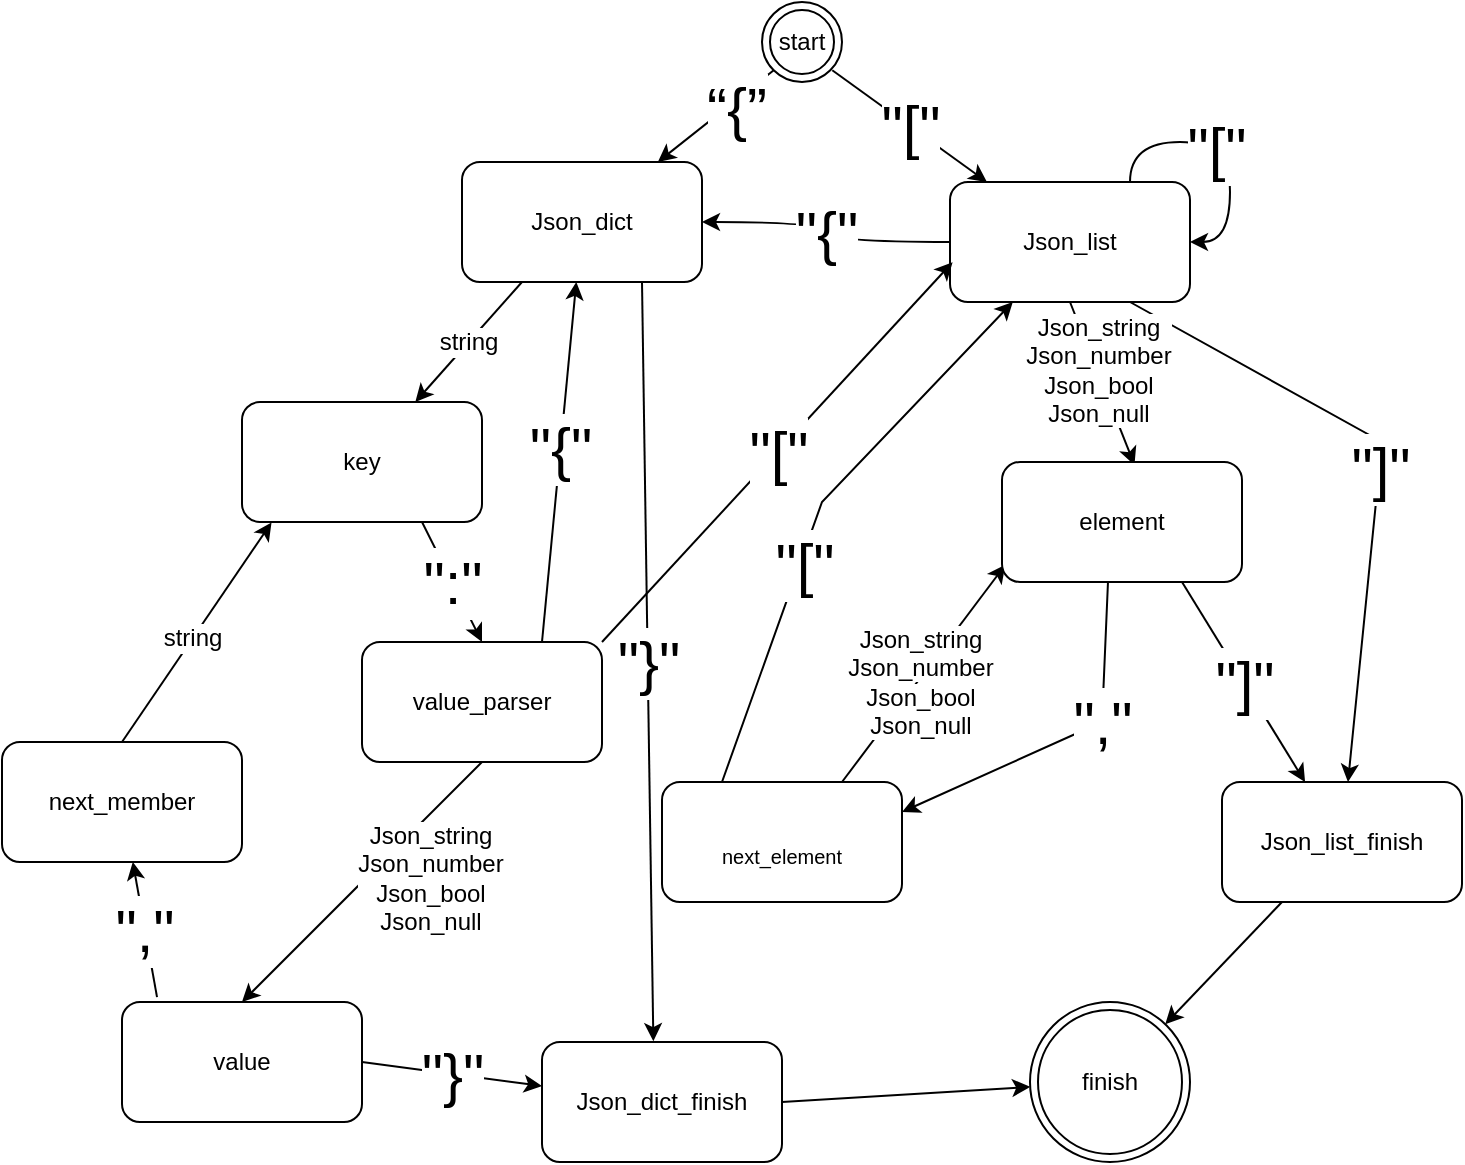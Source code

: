 <mxfile version="15.3.1" type="device"><diagram id="kPMX3VZANtVKe8OwCR3A" name="第 1 页"><mxGraphModel dx="1221" dy="644" grid="1" gridSize="10" guides="1" tooltips="1" connect="1" arrows="1" fold="1" page="1" pageScale="1" pageWidth="827" pageHeight="1169" math="0" shadow="0"><root><mxCell id="0"/><mxCell id="1" parent="0"/><mxCell id="mv2lGQ4E8xEfi6vMI2wv-10" value="&quot;[&quot;" style="edgeStyle=none;rounded=0;orthogonalLoop=1;jettySize=auto;html=1;exitX=1;exitY=1;exitDx=0;exitDy=0;jumpSize=14;jumpStyle=none;horizontal=1;fontStyle=0;fontSize=30;" edge="1" parent="1" target="mv2lGQ4E8xEfi6vMI2wv-8"><mxGeometry relative="1" as="geometry"><mxPoint x="445.142" y="194.142" as="sourcePoint"/><mxPoint x="521" y="240" as="targetPoint"/></mxGeometry></mxCell><mxCell id="mv2lGQ4E8xEfi6vMI2wv-12" style="edgeStyle=none;rounded=0;orthogonalLoop=1;jettySize=auto;html=1;exitX=0;exitY=1;exitDx=0;exitDy=0;fontSize=16;" edge="1" parent="1" source="mv2lGQ4E8xEfi6vMI2wv-1" target="mv2lGQ4E8xEfi6vMI2wv-7"><mxGeometry relative="1" as="geometry"/></mxCell><mxCell id="mv2lGQ4E8xEfi6vMI2wv-13" value="“{”" style="edgeLabel;html=1;align=center;verticalAlign=middle;resizable=0;points=[];fontSize=30;" vertex="1" connectable="0" parent="mv2lGQ4E8xEfi6vMI2wv-12"><mxGeometry x="-0.289" y="3" relative="1" as="geometry"><mxPoint as="offset"/></mxGeometry></mxCell><mxCell id="mv2lGQ4E8xEfi6vMI2wv-1" value="start" style="ellipse;shape=doubleEllipse;whiteSpace=wrap;html=1;aspect=fixed;" vertex="1" parent="1"><mxGeometry x="410" y="160" width="40" height="40" as="geometry"/></mxCell><mxCell id="mv2lGQ4E8xEfi6vMI2wv-15" value="string" style="edgeStyle=none;rounded=0;jumpStyle=none;jumpSize=14;orthogonalLoop=1;jettySize=auto;html=1;exitX=0.25;exitY=1;exitDx=0;exitDy=0;fontSize=12;strokeWidth=1;" edge="1" parent="1" source="mv2lGQ4E8xEfi6vMI2wv-7" target="mv2lGQ4E8xEfi6vMI2wv-14"><mxGeometry relative="1" as="geometry"/></mxCell><mxCell id="mv2lGQ4E8xEfi6vMI2wv-33" value="&quot;}&quot;" style="edgeStyle=none;rounded=0;jumpStyle=none;jumpSize=14;orthogonalLoop=1;jettySize=auto;html=1;exitX=0.75;exitY=1;exitDx=0;exitDy=0;entryX=0.464;entryY=-0.007;entryDx=0;entryDy=0;entryPerimeter=0;fontSize=30;strokeWidth=1;" edge="1" parent="1" source="mv2lGQ4E8xEfi6vMI2wv-7" target="mv2lGQ4E8xEfi6vMI2wv-31"><mxGeometry relative="1" as="geometry"/></mxCell><mxCell id="mv2lGQ4E8xEfi6vMI2wv-7" value="Json_dict" style="rounded=1;whiteSpace=wrap;html=1;" vertex="1" parent="1"><mxGeometry x="260" y="240" width="120" height="60" as="geometry"/></mxCell><mxCell id="mv2lGQ4E8xEfi6vMI2wv-38" value="&quot;{&quot;" style="edgeStyle=orthogonalEdgeStyle;curved=1;rounded=0;jumpStyle=none;jumpSize=14;orthogonalLoop=1;jettySize=auto;html=1;exitX=0;exitY=0.5;exitDx=0;exitDy=0;entryX=1;entryY=0.5;entryDx=0;entryDy=0;fontSize=30;strokeWidth=1;" edge="1" parent="1" source="mv2lGQ4E8xEfi6vMI2wv-8" target="mv2lGQ4E8xEfi6vMI2wv-7"><mxGeometry relative="1" as="geometry"/></mxCell><mxCell id="mv2lGQ4E8xEfi6vMI2wv-43" value="&quot;]&quot;" style="edgeStyle=none;rounded=0;jumpStyle=none;jumpSize=14;orthogonalLoop=1;jettySize=auto;html=1;exitX=0.75;exitY=1;exitDx=0;exitDy=0;fontSize=30;strokeWidth=1;" edge="1" parent="1" source="mv2lGQ4E8xEfi6vMI2wv-8" target="mv2lGQ4E8xEfi6vMI2wv-42"><mxGeometry relative="1" as="geometry"><Array as="points"><mxPoint x="720" y="380"/></Array></mxGeometry></mxCell><mxCell id="mv2lGQ4E8xEfi6vMI2wv-48" style="edgeStyle=none;rounded=0;jumpStyle=none;jumpSize=14;orthogonalLoop=1;jettySize=auto;html=1;exitX=0.5;exitY=1;exitDx=0;exitDy=0;entryX=0.552;entryY=0.025;entryDx=0;entryDy=0;entryPerimeter=0;fontSize=12;strokeWidth=1;" edge="1" parent="1" source="mv2lGQ4E8xEfi6vMI2wv-8" target="mv2lGQ4E8xEfi6vMI2wv-39"><mxGeometry relative="1" as="geometry"/></mxCell><mxCell id="mv2lGQ4E8xEfi6vMI2wv-49" value="Json_string&lt;br&gt;Json_number&lt;br&gt;Json_bool&lt;br&gt;Json_null" style="edgeLabel;html=1;align=center;verticalAlign=middle;resizable=0;points=[];fontSize=12;" vertex="1" connectable="0" parent="mv2lGQ4E8xEfi6vMI2wv-48"><mxGeometry x="-0.165" relative="1" as="geometry"><mxPoint as="offset"/></mxGeometry></mxCell><mxCell id="mv2lGQ4E8xEfi6vMI2wv-8" value="Json_list" style="rounded=1;whiteSpace=wrap;html=1;" vertex="1" parent="1"><mxGeometry x="504" y="250" width="120" height="60" as="geometry"/></mxCell><mxCell id="mv2lGQ4E8xEfi6vMI2wv-17" value="&quot;:&quot;" style="edgeStyle=none;rounded=0;jumpStyle=none;jumpSize=14;orthogonalLoop=1;jettySize=auto;html=1;exitX=0.75;exitY=1;exitDx=0;exitDy=0;entryX=0.5;entryY=0;entryDx=0;entryDy=0;fontSize=30;strokeWidth=1;" edge="1" parent="1" source="mv2lGQ4E8xEfi6vMI2wv-14" target="mv2lGQ4E8xEfi6vMI2wv-16"><mxGeometry relative="1" as="geometry"/></mxCell><mxCell id="mv2lGQ4E8xEfi6vMI2wv-14" value="key" style="rounded=1;whiteSpace=wrap;html=1;fontSize=12;align=center;" vertex="1" parent="1"><mxGeometry x="150" y="360" width="120" height="60" as="geometry"/></mxCell><mxCell id="mv2lGQ4E8xEfi6vMI2wv-18" style="edgeStyle=none;rounded=0;jumpStyle=none;jumpSize=14;orthogonalLoop=1;jettySize=auto;html=1;exitX=0.75;exitY=0;exitDx=0;exitDy=0;fontSize=30;strokeWidth=1;" edge="1" parent="1" source="mv2lGQ4E8xEfi6vMI2wv-16" target="mv2lGQ4E8xEfi6vMI2wv-7"><mxGeometry relative="1" as="geometry"/></mxCell><mxCell id="mv2lGQ4E8xEfi6vMI2wv-19" value="&quot;{&quot;" style="edgeLabel;html=1;align=center;verticalAlign=middle;resizable=0;points=[];fontSize=30;" vertex="1" connectable="0" parent="mv2lGQ4E8xEfi6vMI2wv-18"><mxGeometry x="0.086" y="1" relative="1" as="geometry"><mxPoint as="offset"/></mxGeometry></mxCell><mxCell id="mv2lGQ4E8xEfi6vMI2wv-23" style="edgeStyle=none;rounded=0;jumpStyle=none;jumpSize=14;orthogonalLoop=1;jettySize=auto;html=1;exitX=0.5;exitY=1;exitDx=0;exitDy=0;entryX=0.5;entryY=0;entryDx=0;entryDy=0;fontSize=12;strokeWidth=1;" edge="1" parent="1" source="mv2lGQ4E8xEfi6vMI2wv-16" target="mv2lGQ4E8xEfi6vMI2wv-22"><mxGeometry relative="1" as="geometry"/></mxCell><mxCell id="mv2lGQ4E8xEfi6vMI2wv-24" value="Json_string&lt;br&gt;Json_number&lt;br&gt;Json_bool&lt;br&gt;Json_null" style="edgeLabel;html=1;align=center;verticalAlign=middle;resizable=0;points=[];fontSize=12;" vertex="1" connectable="0" parent="mv2lGQ4E8xEfi6vMI2wv-23"><mxGeometry x="-0.564" y="-1" relative="1" as="geometry"><mxPoint x="1" y="32" as="offset"/></mxGeometry></mxCell><mxCell id="mv2lGQ4E8xEfi6vMI2wv-25" value="&quot;[&quot;" style="edgeStyle=none;rounded=0;jumpStyle=none;jumpSize=14;orthogonalLoop=1;jettySize=auto;html=1;exitX=1;exitY=0;exitDx=0;exitDy=0;entryX=0.011;entryY=0.668;entryDx=0;entryDy=0;entryPerimeter=0;fontSize=30;strokeWidth=1;" edge="1" parent="1" source="mv2lGQ4E8xEfi6vMI2wv-16" target="mv2lGQ4E8xEfi6vMI2wv-8"><mxGeometry relative="1" as="geometry"/></mxCell><mxCell id="mv2lGQ4E8xEfi6vMI2wv-16" value="value_parser" style="rounded=1;whiteSpace=wrap;html=1;fontSize=12;align=center;" vertex="1" parent="1"><mxGeometry x="210" y="480" width="120" height="60" as="geometry"/></mxCell><mxCell id="mv2lGQ4E8xEfi6vMI2wv-27" value="&quot;,&quot;" style="edgeStyle=none;rounded=0;jumpStyle=none;jumpSize=14;orthogonalLoop=1;jettySize=auto;html=1;fontSize=30;strokeWidth=1;exitX=0.146;exitY=-0.041;exitDx=0;exitDy=0;exitPerimeter=0;" edge="1" parent="1" source="mv2lGQ4E8xEfi6vMI2wv-22" target="mv2lGQ4E8xEfi6vMI2wv-28"><mxGeometry relative="1" as="geometry"><mxPoint x="140" y="670" as="sourcePoint"/><mxPoint x="180.0" y="790" as="targetPoint"/></mxGeometry></mxCell><mxCell id="mv2lGQ4E8xEfi6vMI2wv-32" value="&quot;}&quot;" style="edgeStyle=none;rounded=0;jumpStyle=none;jumpSize=14;orthogonalLoop=1;jettySize=auto;html=1;exitX=1;exitY=0.5;exitDx=0;exitDy=0;fontSize=30;strokeWidth=1;" edge="1" parent="1" source="mv2lGQ4E8xEfi6vMI2wv-22" target="mv2lGQ4E8xEfi6vMI2wv-31"><mxGeometry relative="1" as="geometry"/></mxCell><mxCell id="mv2lGQ4E8xEfi6vMI2wv-22" value="value" style="rounded=1;whiteSpace=wrap;html=1;fontSize=12;align=center;" vertex="1" parent="1"><mxGeometry x="90" y="660" width="120" height="60" as="geometry"/></mxCell><mxCell id="mv2lGQ4E8xEfi6vMI2wv-29" style="edgeStyle=none;rounded=0;jumpStyle=none;jumpSize=14;orthogonalLoop=1;jettySize=auto;html=1;exitX=0.5;exitY=0;exitDx=0;exitDy=0;entryX=0.123;entryY=1.004;entryDx=0;entryDy=0;entryPerimeter=0;fontSize=12;strokeWidth=1;" edge="1" parent="1" source="mv2lGQ4E8xEfi6vMI2wv-28" target="mv2lGQ4E8xEfi6vMI2wv-14"><mxGeometry relative="1" as="geometry"/></mxCell><mxCell id="mv2lGQ4E8xEfi6vMI2wv-30" value="string" style="edgeLabel;html=1;align=center;verticalAlign=middle;resizable=0;points=[];fontSize=12;" vertex="1" connectable="0" parent="mv2lGQ4E8xEfi6vMI2wv-29"><mxGeometry x="-0.062" y="1" relative="1" as="geometry"><mxPoint as="offset"/></mxGeometry></mxCell><mxCell id="mv2lGQ4E8xEfi6vMI2wv-28" value="next_member" style="rounded=1;whiteSpace=wrap;html=1;fontSize=12;align=center;" vertex="1" parent="1"><mxGeometry x="30" y="530" width="120" height="60" as="geometry"/></mxCell><mxCell id="mv2lGQ4E8xEfi6vMI2wv-54" style="edgeStyle=none;rounded=0;jumpStyle=none;jumpSize=14;orthogonalLoop=1;jettySize=auto;html=1;exitX=1;exitY=0.5;exitDx=0;exitDy=0;fontSize=12;strokeWidth=1;" edge="1" parent="1" source="mv2lGQ4E8xEfi6vMI2wv-31" target="mv2lGQ4E8xEfi6vMI2wv-52"><mxGeometry relative="1" as="geometry"/></mxCell><mxCell id="mv2lGQ4E8xEfi6vMI2wv-31" value="Json_dict_finish" style="rounded=1;whiteSpace=wrap;html=1;fontSize=12;align=center;" vertex="1" parent="1"><mxGeometry x="300" y="680" width="120" height="60" as="geometry"/></mxCell><mxCell id="mv2lGQ4E8xEfi6vMI2wv-45" style="edgeStyle=none;rounded=0;jumpStyle=none;jumpSize=14;orthogonalLoop=1;jettySize=auto;html=1;exitX=0.25;exitY=0;exitDx=0;exitDy=0;fontSize=30;strokeWidth=1;" edge="1" parent="1" source="mv2lGQ4E8xEfi6vMI2wv-34" target="mv2lGQ4E8xEfi6vMI2wv-8"><mxGeometry relative="1" as="geometry"><Array as="points"><mxPoint x="440" y="410"/></Array></mxGeometry></mxCell><mxCell id="mv2lGQ4E8xEfi6vMI2wv-46" value="&quot;[&quot;" style="edgeLabel;html=1;align=center;verticalAlign=middle;resizable=0;points=[];fontSize=30;" vertex="1" connectable="0" parent="mv2lGQ4E8xEfi6vMI2wv-45"><mxGeometry x="-0.185" y="-2" relative="1" as="geometry"><mxPoint as="offset"/></mxGeometry></mxCell><mxCell id="mv2lGQ4E8xEfi6vMI2wv-47" style="edgeStyle=none;rounded=0;jumpStyle=none;jumpSize=14;orthogonalLoop=1;jettySize=auto;html=1;exitX=0.75;exitY=0;exitDx=0;exitDy=0;fontSize=30;strokeWidth=1;entryX=0.014;entryY=0.857;entryDx=0;entryDy=0;entryPerimeter=0;" edge="1" parent="1" source="mv2lGQ4E8xEfi6vMI2wv-34" target="mv2lGQ4E8xEfi6vMI2wv-39"><mxGeometry relative="1" as="geometry"/></mxCell><mxCell id="mv2lGQ4E8xEfi6vMI2wv-34" value="&lt;font size=&quot;1&quot;&gt;next_element&lt;/font&gt;" style="rounded=1;whiteSpace=wrap;html=1;fontSize=30;align=center;" vertex="1" parent="1"><mxGeometry x="360" y="550" width="120" height="60" as="geometry"/></mxCell><mxCell id="mv2lGQ4E8xEfi6vMI2wv-36" style="edgeStyle=orthogonalEdgeStyle;curved=1;rounded=0;jumpStyle=none;jumpSize=14;orthogonalLoop=1;jettySize=auto;html=1;exitX=0.75;exitY=0;exitDx=0;exitDy=0;entryX=1;entryY=0.5;entryDx=0;entryDy=0;fontSize=30;strokeWidth=1;" edge="1" parent="1" source="mv2lGQ4E8xEfi6vMI2wv-8" target="mv2lGQ4E8xEfi6vMI2wv-8"><mxGeometry relative="1" as="geometry"/></mxCell><mxCell id="mv2lGQ4E8xEfi6vMI2wv-37" value="&quot;[&quot;" style="edgeLabel;html=1;align=center;verticalAlign=middle;resizable=0;points=[];fontSize=30;" vertex="1" connectable="0" parent="mv2lGQ4E8xEfi6vMI2wv-36"><mxGeometry x="-0.107" y="-3" relative="1" as="geometry"><mxPoint as="offset"/></mxGeometry></mxCell><mxCell id="mv2lGQ4E8xEfi6vMI2wv-41" value="&quot;,&quot;" style="edgeStyle=none;rounded=0;jumpStyle=none;jumpSize=14;orthogonalLoop=1;jettySize=auto;html=1;exitX=0.442;exitY=0.981;exitDx=0;exitDy=0;entryX=1;entryY=0.25;entryDx=0;entryDy=0;fontSize=30;strokeWidth=1;exitPerimeter=0;" edge="1" parent="1" source="mv2lGQ4E8xEfi6vMI2wv-39" target="mv2lGQ4E8xEfi6vMI2wv-34"><mxGeometry x="-0.213" relative="1" as="geometry"><Array as="points"><mxPoint x="580" y="520"/></Array><mxPoint as="offset"/></mxGeometry></mxCell><mxCell id="mv2lGQ4E8xEfi6vMI2wv-44" value="&quot;]&quot;" style="edgeStyle=none;rounded=0;jumpStyle=none;jumpSize=14;orthogonalLoop=1;jettySize=auto;html=1;exitX=0.75;exitY=1;exitDx=0;exitDy=0;fontSize=30;strokeWidth=1;" edge="1" parent="1" source="mv2lGQ4E8xEfi6vMI2wv-39" target="mv2lGQ4E8xEfi6vMI2wv-42"><mxGeometry relative="1" as="geometry"/></mxCell><mxCell id="mv2lGQ4E8xEfi6vMI2wv-39" value="element" style="rounded=1;whiteSpace=wrap;html=1;fontSize=12;align=center;" vertex="1" parent="1"><mxGeometry x="530" y="390" width="120" height="60" as="geometry"/></mxCell><mxCell id="mv2lGQ4E8xEfi6vMI2wv-53" style="edgeStyle=none;rounded=0;jumpStyle=none;jumpSize=14;orthogonalLoop=1;jettySize=auto;html=1;exitX=0.25;exitY=1;exitDx=0;exitDy=0;fontSize=12;strokeWidth=1;" edge="1" parent="1" source="mv2lGQ4E8xEfi6vMI2wv-42" target="mv2lGQ4E8xEfi6vMI2wv-52"><mxGeometry relative="1" as="geometry"/></mxCell><mxCell id="mv2lGQ4E8xEfi6vMI2wv-42" value="&lt;font style=&quot;font-size: 12px&quot;&gt;Json_list_finish&lt;/font&gt;" style="rounded=1;whiteSpace=wrap;html=1;fontSize=12;align=center;" vertex="1" parent="1"><mxGeometry x="640" y="550" width="120" height="60" as="geometry"/></mxCell><mxCell id="mv2lGQ4E8xEfi6vMI2wv-50" value="&lt;span style=&quot;background-color: rgb(255 , 255 , 255)&quot;&gt;Json_string&lt;/span&gt;&lt;br&gt;&lt;span style=&quot;background-color: rgb(255 , 255 , 255)&quot;&gt;Json_number&lt;/span&gt;&lt;br&gt;&lt;span style=&quot;background-color: rgb(255 , 255 , 255)&quot;&gt;Json_bool&lt;/span&gt;&lt;br&gt;&lt;span style=&quot;background-color: rgb(255 , 255 , 255)&quot;&gt;Json_null&lt;/span&gt;" style="text;html=1;align=center;verticalAlign=middle;resizable=0;points=[];autosize=1;strokeColor=none;fillColor=none;fontSize=12;" vertex="1" parent="1"><mxGeometry x="444" y="470" width="90" height="60" as="geometry"/></mxCell><mxCell id="mv2lGQ4E8xEfi6vMI2wv-52" value="finish" style="ellipse;shape=doubleEllipse;whiteSpace=wrap;html=1;aspect=fixed;fontSize=12;align=center;" vertex="1" parent="1"><mxGeometry x="544" y="660" width="80" height="80" as="geometry"/></mxCell></root></mxGraphModel></diagram></mxfile>